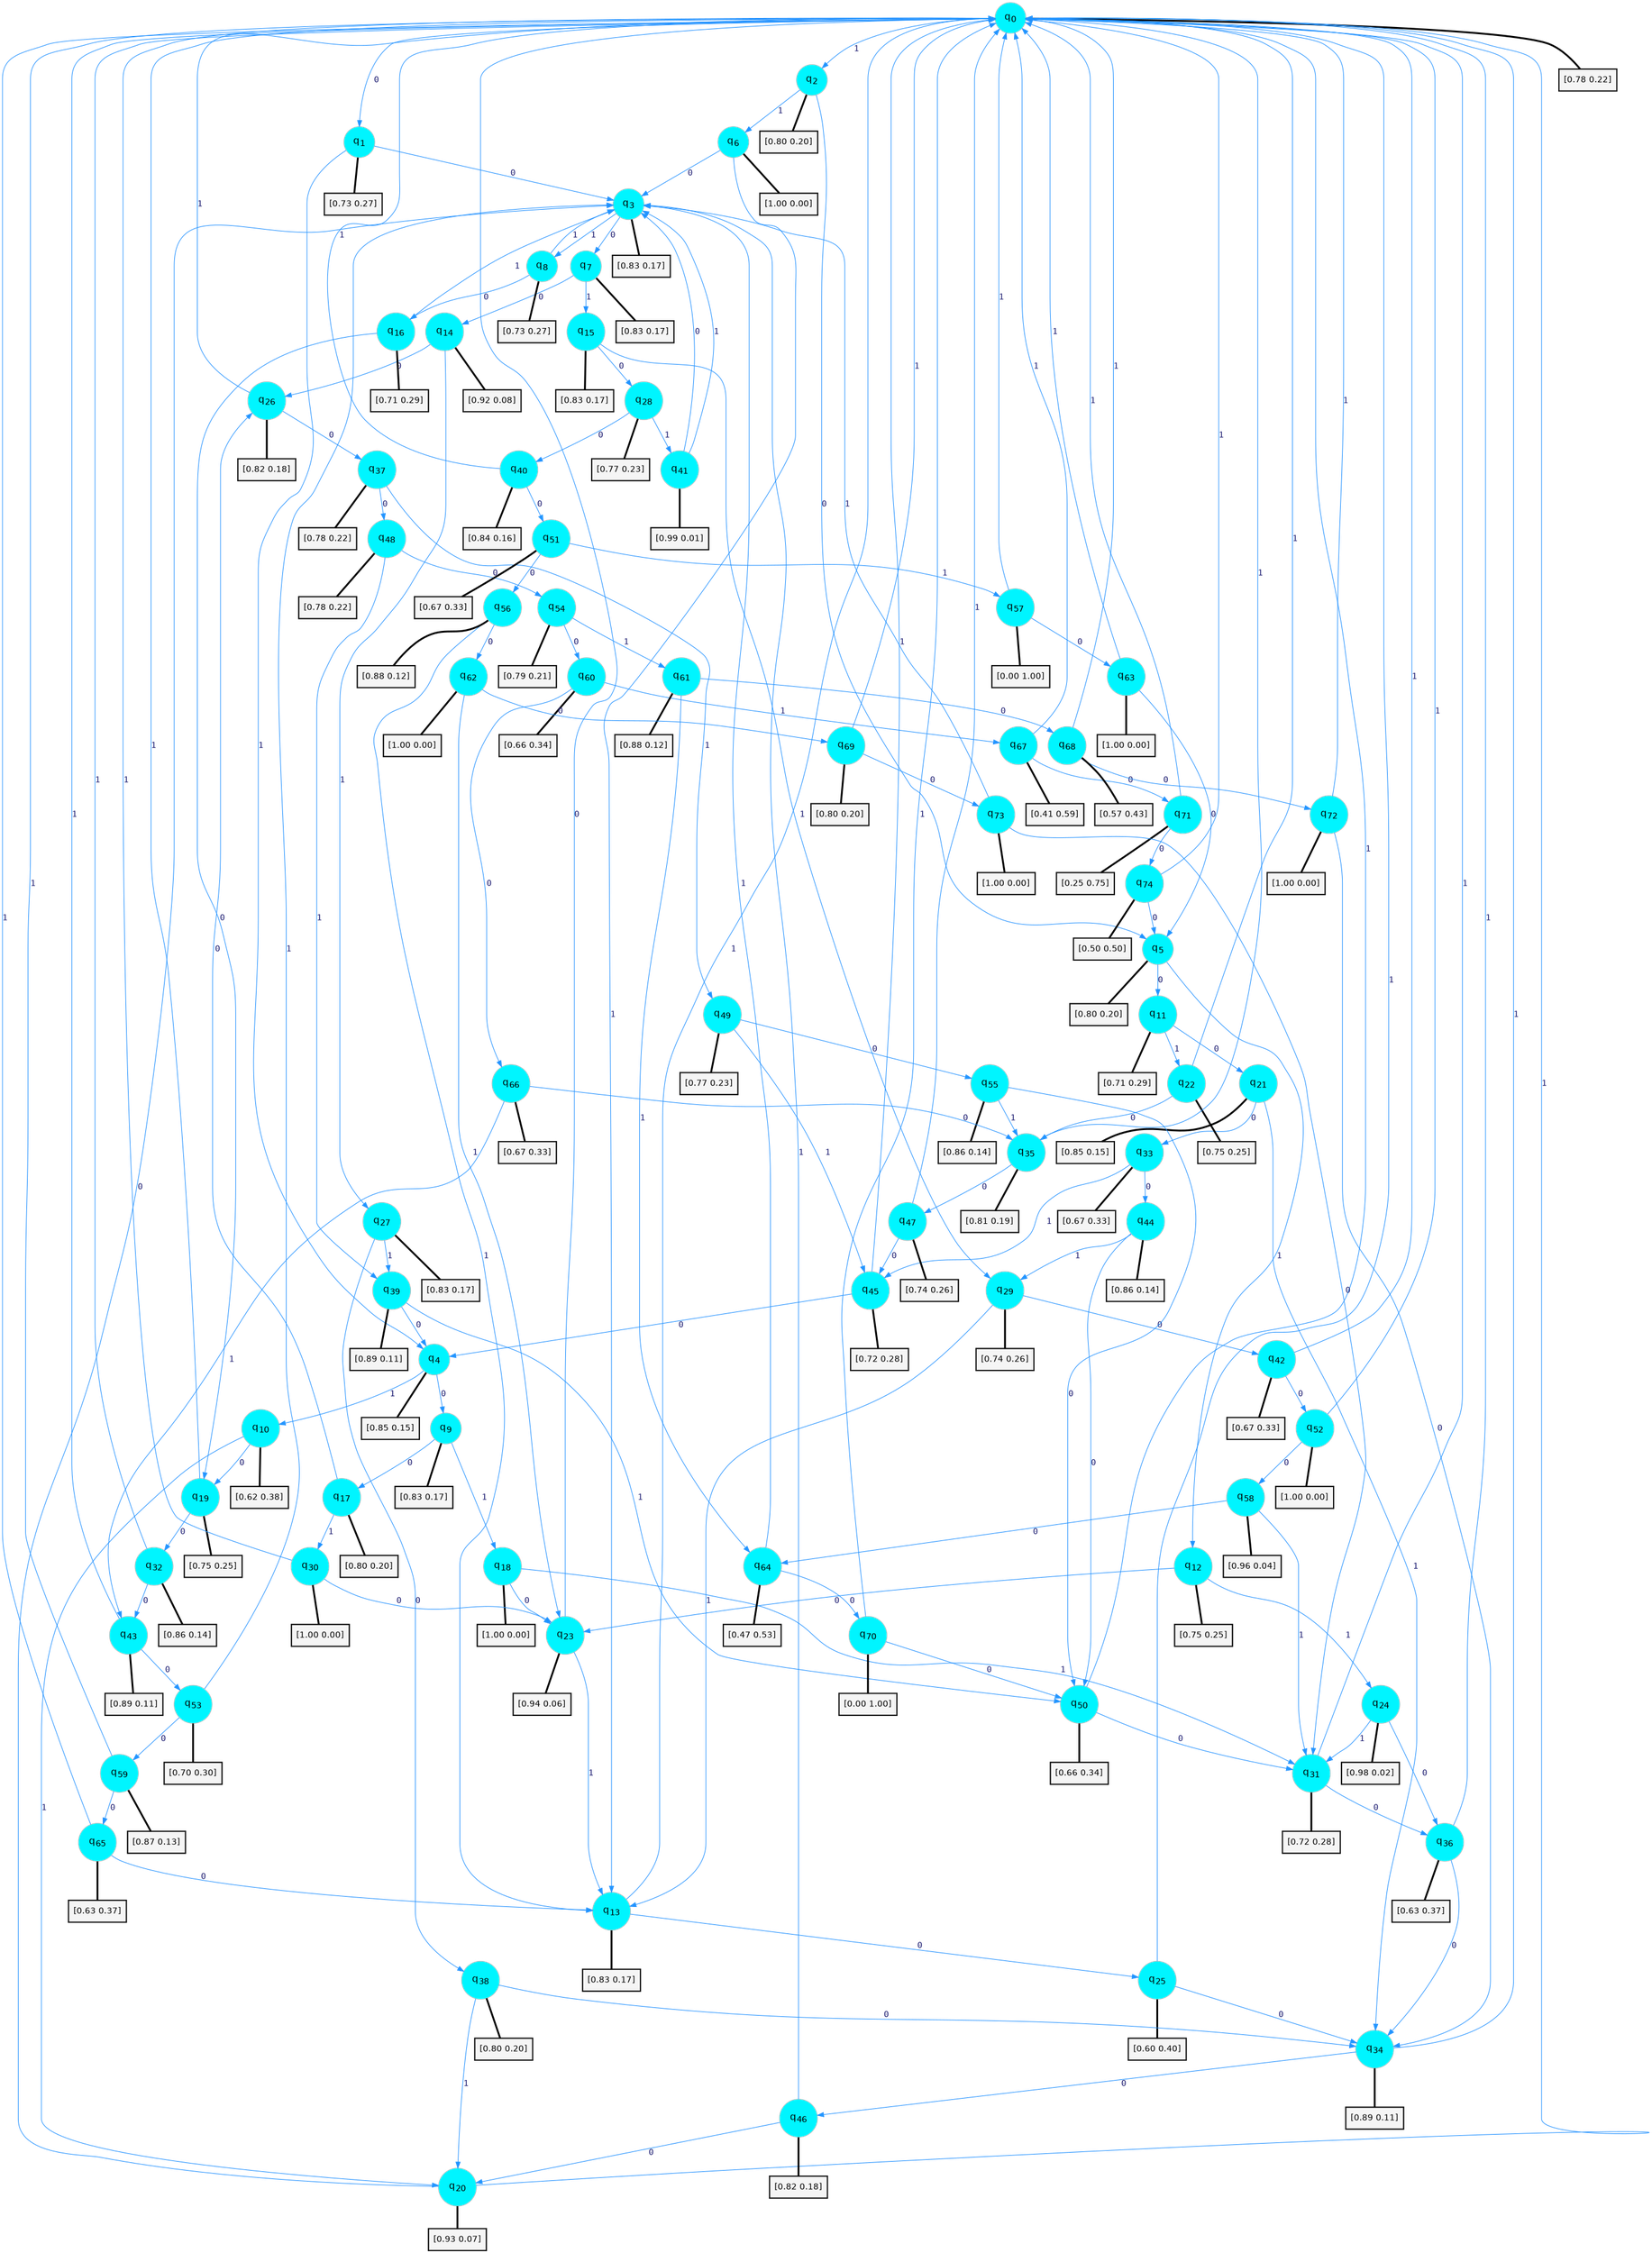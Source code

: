 digraph G {
graph [
bgcolor=transparent, dpi=300, rankdir=TD, size="40,25"];
node [
color=gray, fillcolor=turquoise1, fontcolor=black, fontname=Helvetica, fontsize=16, fontweight=bold, shape=circle, style=filled];
edge [
arrowsize=1, color=dodgerblue1, fontcolor=midnightblue, fontname=courier, fontweight=bold, penwidth=1, style=solid, weight=20];
0[label=<q<SUB>0</SUB>>];
1[label=<q<SUB>1</SUB>>];
2[label=<q<SUB>2</SUB>>];
3[label=<q<SUB>3</SUB>>];
4[label=<q<SUB>4</SUB>>];
5[label=<q<SUB>5</SUB>>];
6[label=<q<SUB>6</SUB>>];
7[label=<q<SUB>7</SUB>>];
8[label=<q<SUB>8</SUB>>];
9[label=<q<SUB>9</SUB>>];
10[label=<q<SUB>10</SUB>>];
11[label=<q<SUB>11</SUB>>];
12[label=<q<SUB>12</SUB>>];
13[label=<q<SUB>13</SUB>>];
14[label=<q<SUB>14</SUB>>];
15[label=<q<SUB>15</SUB>>];
16[label=<q<SUB>16</SUB>>];
17[label=<q<SUB>17</SUB>>];
18[label=<q<SUB>18</SUB>>];
19[label=<q<SUB>19</SUB>>];
20[label=<q<SUB>20</SUB>>];
21[label=<q<SUB>21</SUB>>];
22[label=<q<SUB>22</SUB>>];
23[label=<q<SUB>23</SUB>>];
24[label=<q<SUB>24</SUB>>];
25[label=<q<SUB>25</SUB>>];
26[label=<q<SUB>26</SUB>>];
27[label=<q<SUB>27</SUB>>];
28[label=<q<SUB>28</SUB>>];
29[label=<q<SUB>29</SUB>>];
30[label=<q<SUB>30</SUB>>];
31[label=<q<SUB>31</SUB>>];
32[label=<q<SUB>32</SUB>>];
33[label=<q<SUB>33</SUB>>];
34[label=<q<SUB>34</SUB>>];
35[label=<q<SUB>35</SUB>>];
36[label=<q<SUB>36</SUB>>];
37[label=<q<SUB>37</SUB>>];
38[label=<q<SUB>38</SUB>>];
39[label=<q<SUB>39</SUB>>];
40[label=<q<SUB>40</SUB>>];
41[label=<q<SUB>41</SUB>>];
42[label=<q<SUB>42</SUB>>];
43[label=<q<SUB>43</SUB>>];
44[label=<q<SUB>44</SUB>>];
45[label=<q<SUB>45</SUB>>];
46[label=<q<SUB>46</SUB>>];
47[label=<q<SUB>47</SUB>>];
48[label=<q<SUB>48</SUB>>];
49[label=<q<SUB>49</SUB>>];
50[label=<q<SUB>50</SUB>>];
51[label=<q<SUB>51</SUB>>];
52[label=<q<SUB>52</SUB>>];
53[label=<q<SUB>53</SUB>>];
54[label=<q<SUB>54</SUB>>];
55[label=<q<SUB>55</SUB>>];
56[label=<q<SUB>56</SUB>>];
57[label=<q<SUB>57</SUB>>];
58[label=<q<SUB>58</SUB>>];
59[label=<q<SUB>59</SUB>>];
60[label=<q<SUB>60</SUB>>];
61[label=<q<SUB>61</SUB>>];
62[label=<q<SUB>62</SUB>>];
63[label=<q<SUB>63</SUB>>];
64[label=<q<SUB>64</SUB>>];
65[label=<q<SUB>65</SUB>>];
66[label=<q<SUB>66</SUB>>];
67[label=<q<SUB>67</SUB>>];
68[label=<q<SUB>68</SUB>>];
69[label=<q<SUB>69</SUB>>];
70[label=<q<SUB>70</SUB>>];
71[label=<q<SUB>71</SUB>>];
72[label=<q<SUB>72</SUB>>];
73[label=<q<SUB>73</SUB>>];
74[label=<q<SUB>74</SUB>>];
75[label="[0.78 0.22]", shape=box,fontcolor=black, fontname=Helvetica, fontsize=14, penwidth=2, fillcolor=whitesmoke,color=black];
76[label="[0.73 0.27]", shape=box,fontcolor=black, fontname=Helvetica, fontsize=14, penwidth=2, fillcolor=whitesmoke,color=black];
77[label="[0.80 0.20]", shape=box,fontcolor=black, fontname=Helvetica, fontsize=14, penwidth=2, fillcolor=whitesmoke,color=black];
78[label="[0.83 0.17]", shape=box,fontcolor=black, fontname=Helvetica, fontsize=14, penwidth=2, fillcolor=whitesmoke,color=black];
79[label="[0.85 0.15]", shape=box,fontcolor=black, fontname=Helvetica, fontsize=14, penwidth=2, fillcolor=whitesmoke,color=black];
80[label="[0.80 0.20]", shape=box,fontcolor=black, fontname=Helvetica, fontsize=14, penwidth=2, fillcolor=whitesmoke,color=black];
81[label="[1.00 0.00]", shape=box,fontcolor=black, fontname=Helvetica, fontsize=14, penwidth=2, fillcolor=whitesmoke,color=black];
82[label="[0.83 0.17]", shape=box,fontcolor=black, fontname=Helvetica, fontsize=14, penwidth=2, fillcolor=whitesmoke,color=black];
83[label="[0.73 0.27]", shape=box,fontcolor=black, fontname=Helvetica, fontsize=14, penwidth=2, fillcolor=whitesmoke,color=black];
84[label="[0.83 0.17]", shape=box,fontcolor=black, fontname=Helvetica, fontsize=14, penwidth=2, fillcolor=whitesmoke,color=black];
85[label="[0.62 0.38]", shape=box,fontcolor=black, fontname=Helvetica, fontsize=14, penwidth=2, fillcolor=whitesmoke,color=black];
86[label="[0.71 0.29]", shape=box,fontcolor=black, fontname=Helvetica, fontsize=14, penwidth=2, fillcolor=whitesmoke,color=black];
87[label="[0.75 0.25]", shape=box,fontcolor=black, fontname=Helvetica, fontsize=14, penwidth=2, fillcolor=whitesmoke,color=black];
88[label="[0.83 0.17]", shape=box,fontcolor=black, fontname=Helvetica, fontsize=14, penwidth=2, fillcolor=whitesmoke,color=black];
89[label="[0.92 0.08]", shape=box,fontcolor=black, fontname=Helvetica, fontsize=14, penwidth=2, fillcolor=whitesmoke,color=black];
90[label="[0.83 0.17]", shape=box,fontcolor=black, fontname=Helvetica, fontsize=14, penwidth=2, fillcolor=whitesmoke,color=black];
91[label="[0.71 0.29]", shape=box,fontcolor=black, fontname=Helvetica, fontsize=14, penwidth=2, fillcolor=whitesmoke,color=black];
92[label="[0.80 0.20]", shape=box,fontcolor=black, fontname=Helvetica, fontsize=14, penwidth=2, fillcolor=whitesmoke,color=black];
93[label="[1.00 0.00]", shape=box,fontcolor=black, fontname=Helvetica, fontsize=14, penwidth=2, fillcolor=whitesmoke,color=black];
94[label="[0.75 0.25]", shape=box,fontcolor=black, fontname=Helvetica, fontsize=14, penwidth=2, fillcolor=whitesmoke,color=black];
95[label="[0.93 0.07]", shape=box,fontcolor=black, fontname=Helvetica, fontsize=14, penwidth=2, fillcolor=whitesmoke,color=black];
96[label="[0.85 0.15]", shape=box,fontcolor=black, fontname=Helvetica, fontsize=14, penwidth=2, fillcolor=whitesmoke,color=black];
97[label="[0.75 0.25]", shape=box,fontcolor=black, fontname=Helvetica, fontsize=14, penwidth=2, fillcolor=whitesmoke,color=black];
98[label="[0.94 0.06]", shape=box,fontcolor=black, fontname=Helvetica, fontsize=14, penwidth=2, fillcolor=whitesmoke,color=black];
99[label="[0.98 0.02]", shape=box,fontcolor=black, fontname=Helvetica, fontsize=14, penwidth=2, fillcolor=whitesmoke,color=black];
100[label="[0.60 0.40]", shape=box,fontcolor=black, fontname=Helvetica, fontsize=14, penwidth=2, fillcolor=whitesmoke,color=black];
101[label="[0.82 0.18]", shape=box,fontcolor=black, fontname=Helvetica, fontsize=14, penwidth=2, fillcolor=whitesmoke,color=black];
102[label="[0.83 0.17]", shape=box,fontcolor=black, fontname=Helvetica, fontsize=14, penwidth=2, fillcolor=whitesmoke,color=black];
103[label="[0.77 0.23]", shape=box,fontcolor=black, fontname=Helvetica, fontsize=14, penwidth=2, fillcolor=whitesmoke,color=black];
104[label="[0.74 0.26]", shape=box,fontcolor=black, fontname=Helvetica, fontsize=14, penwidth=2, fillcolor=whitesmoke,color=black];
105[label="[1.00 0.00]", shape=box,fontcolor=black, fontname=Helvetica, fontsize=14, penwidth=2, fillcolor=whitesmoke,color=black];
106[label="[0.72 0.28]", shape=box,fontcolor=black, fontname=Helvetica, fontsize=14, penwidth=2, fillcolor=whitesmoke,color=black];
107[label="[0.86 0.14]", shape=box,fontcolor=black, fontname=Helvetica, fontsize=14, penwidth=2, fillcolor=whitesmoke,color=black];
108[label="[0.67 0.33]", shape=box,fontcolor=black, fontname=Helvetica, fontsize=14, penwidth=2, fillcolor=whitesmoke,color=black];
109[label="[0.89 0.11]", shape=box,fontcolor=black, fontname=Helvetica, fontsize=14, penwidth=2, fillcolor=whitesmoke,color=black];
110[label="[0.81 0.19]", shape=box,fontcolor=black, fontname=Helvetica, fontsize=14, penwidth=2, fillcolor=whitesmoke,color=black];
111[label="[0.63 0.37]", shape=box,fontcolor=black, fontname=Helvetica, fontsize=14, penwidth=2, fillcolor=whitesmoke,color=black];
112[label="[0.78 0.22]", shape=box,fontcolor=black, fontname=Helvetica, fontsize=14, penwidth=2, fillcolor=whitesmoke,color=black];
113[label="[0.80 0.20]", shape=box,fontcolor=black, fontname=Helvetica, fontsize=14, penwidth=2, fillcolor=whitesmoke,color=black];
114[label="[0.89 0.11]", shape=box,fontcolor=black, fontname=Helvetica, fontsize=14, penwidth=2, fillcolor=whitesmoke,color=black];
115[label="[0.84 0.16]", shape=box,fontcolor=black, fontname=Helvetica, fontsize=14, penwidth=2, fillcolor=whitesmoke,color=black];
116[label="[0.99 0.01]", shape=box,fontcolor=black, fontname=Helvetica, fontsize=14, penwidth=2, fillcolor=whitesmoke,color=black];
117[label="[0.67 0.33]", shape=box,fontcolor=black, fontname=Helvetica, fontsize=14, penwidth=2, fillcolor=whitesmoke,color=black];
118[label="[0.89 0.11]", shape=box,fontcolor=black, fontname=Helvetica, fontsize=14, penwidth=2, fillcolor=whitesmoke,color=black];
119[label="[0.86 0.14]", shape=box,fontcolor=black, fontname=Helvetica, fontsize=14, penwidth=2, fillcolor=whitesmoke,color=black];
120[label="[0.72 0.28]", shape=box,fontcolor=black, fontname=Helvetica, fontsize=14, penwidth=2, fillcolor=whitesmoke,color=black];
121[label="[0.82 0.18]", shape=box,fontcolor=black, fontname=Helvetica, fontsize=14, penwidth=2, fillcolor=whitesmoke,color=black];
122[label="[0.74 0.26]", shape=box,fontcolor=black, fontname=Helvetica, fontsize=14, penwidth=2, fillcolor=whitesmoke,color=black];
123[label="[0.78 0.22]", shape=box,fontcolor=black, fontname=Helvetica, fontsize=14, penwidth=2, fillcolor=whitesmoke,color=black];
124[label="[0.77 0.23]", shape=box,fontcolor=black, fontname=Helvetica, fontsize=14, penwidth=2, fillcolor=whitesmoke,color=black];
125[label="[0.66 0.34]", shape=box,fontcolor=black, fontname=Helvetica, fontsize=14, penwidth=2, fillcolor=whitesmoke,color=black];
126[label="[0.67 0.33]", shape=box,fontcolor=black, fontname=Helvetica, fontsize=14, penwidth=2, fillcolor=whitesmoke,color=black];
127[label="[1.00 0.00]", shape=box,fontcolor=black, fontname=Helvetica, fontsize=14, penwidth=2, fillcolor=whitesmoke,color=black];
128[label="[0.70 0.30]", shape=box,fontcolor=black, fontname=Helvetica, fontsize=14, penwidth=2, fillcolor=whitesmoke,color=black];
129[label="[0.79 0.21]", shape=box,fontcolor=black, fontname=Helvetica, fontsize=14, penwidth=2, fillcolor=whitesmoke,color=black];
130[label="[0.86 0.14]", shape=box,fontcolor=black, fontname=Helvetica, fontsize=14, penwidth=2, fillcolor=whitesmoke,color=black];
131[label="[0.88 0.12]", shape=box,fontcolor=black, fontname=Helvetica, fontsize=14, penwidth=2, fillcolor=whitesmoke,color=black];
132[label="[0.00 1.00]", shape=box,fontcolor=black, fontname=Helvetica, fontsize=14, penwidth=2, fillcolor=whitesmoke,color=black];
133[label="[0.96 0.04]", shape=box,fontcolor=black, fontname=Helvetica, fontsize=14, penwidth=2, fillcolor=whitesmoke,color=black];
134[label="[0.87 0.13]", shape=box,fontcolor=black, fontname=Helvetica, fontsize=14, penwidth=2, fillcolor=whitesmoke,color=black];
135[label="[0.66 0.34]", shape=box,fontcolor=black, fontname=Helvetica, fontsize=14, penwidth=2, fillcolor=whitesmoke,color=black];
136[label="[0.88 0.12]", shape=box,fontcolor=black, fontname=Helvetica, fontsize=14, penwidth=2, fillcolor=whitesmoke,color=black];
137[label="[1.00 0.00]", shape=box,fontcolor=black, fontname=Helvetica, fontsize=14, penwidth=2, fillcolor=whitesmoke,color=black];
138[label="[1.00 0.00]", shape=box,fontcolor=black, fontname=Helvetica, fontsize=14, penwidth=2, fillcolor=whitesmoke,color=black];
139[label="[0.47 0.53]", shape=box,fontcolor=black, fontname=Helvetica, fontsize=14, penwidth=2, fillcolor=whitesmoke,color=black];
140[label="[0.63 0.37]", shape=box,fontcolor=black, fontname=Helvetica, fontsize=14, penwidth=2, fillcolor=whitesmoke,color=black];
141[label="[0.67 0.33]", shape=box,fontcolor=black, fontname=Helvetica, fontsize=14, penwidth=2, fillcolor=whitesmoke,color=black];
142[label="[0.41 0.59]", shape=box,fontcolor=black, fontname=Helvetica, fontsize=14, penwidth=2, fillcolor=whitesmoke,color=black];
143[label="[0.57 0.43]", shape=box,fontcolor=black, fontname=Helvetica, fontsize=14, penwidth=2, fillcolor=whitesmoke,color=black];
144[label="[0.80 0.20]", shape=box,fontcolor=black, fontname=Helvetica, fontsize=14, penwidth=2, fillcolor=whitesmoke,color=black];
145[label="[0.00 1.00]", shape=box,fontcolor=black, fontname=Helvetica, fontsize=14, penwidth=2, fillcolor=whitesmoke,color=black];
146[label="[0.25 0.75]", shape=box,fontcolor=black, fontname=Helvetica, fontsize=14, penwidth=2, fillcolor=whitesmoke,color=black];
147[label="[1.00 0.00]", shape=box,fontcolor=black, fontname=Helvetica, fontsize=14, penwidth=2, fillcolor=whitesmoke,color=black];
148[label="[1.00 0.00]", shape=box,fontcolor=black, fontname=Helvetica, fontsize=14, penwidth=2, fillcolor=whitesmoke,color=black];
149[label="[0.50 0.50]", shape=box,fontcolor=black, fontname=Helvetica, fontsize=14, penwidth=2, fillcolor=whitesmoke,color=black];
0->1 [label=0];
0->2 [label=1];
0->75 [arrowhead=none, penwidth=3,color=black];
1->3 [label=0];
1->4 [label=1];
1->76 [arrowhead=none, penwidth=3,color=black];
2->5 [label=0];
2->6 [label=1];
2->77 [arrowhead=none, penwidth=3,color=black];
3->7 [label=0];
3->8 [label=1];
3->78 [arrowhead=none, penwidth=3,color=black];
4->9 [label=0];
4->10 [label=1];
4->79 [arrowhead=none, penwidth=3,color=black];
5->11 [label=0];
5->12 [label=1];
5->80 [arrowhead=none, penwidth=3,color=black];
6->3 [label=0];
6->13 [label=1];
6->81 [arrowhead=none, penwidth=3,color=black];
7->14 [label=0];
7->15 [label=1];
7->82 [arrowhead=none, penwidth=3,color=black];
8->16 [label=0];
8->3 [label=1];
8->83 [arrowhead=none, penwidth=3,color=black];
9->17 [label=0];
9->18 [label=1];
9->84 [arrowhead=none, penwidth=3,color=black];
10->19 [label=0];
10->20 [label=1];
10->85 [arrowhead=none, penwidth=3,color=black];
11->21 [label=0];
11->22 [label=1];
11->86 [arrowhead=none, penwidth=3,color=black];
12->23 [label=0];
12->24 [label=1];
12->87 [arrowhead=none, penwidth=3,color=black];
13->25 [label=0];
13->0 [label=1];
13->88 [arrowhead=none, penwidth=3,color=black];
14->26 [label=0];
14->27 [label=1];
14->89 [arrowhead=none, penwidth=3,color=black];
15->28 [label=0];
15->29 [label=1];
15->90 [arrowhead=none, penwidth=3,color=black];
16->19 [label=0];
16->3 [label=1];
16->91 [arrowhead=none, penwidth=3,color=black];
17->26 [label=0];
17->30 [label=1];
17->92 [arrowhead=none, penwidth=3,color=black];
18->23 [label=0];
18->31 [label=1];
18->93 [arrowhead=none, penwidth=3,color=black];
19->32 [label=0];
19->0 [label=1];
19->94 [arrowhead=none, penwidth=3,color=black];
20->3 [label=0];
20->0 [label=1];
20->95 [arrowhead=none, penwidth=3,color=black];
21->33 [label=0];
21->34 [label=1];
21->96 [arrowhead=none, penwidth=3,color=black];
22->35 [label=0];
22->0 [label=1];
22->97 [arrowhead=none, penwidth=3,color=black];
23->0 [label=0];
23->13 [label=1];
23->98 [arrowhead=none, penwidth=3,color=black];
24->36 [label=0];
24->31 [label=1];
24->99 [arrowhead=none, penwidth=3,color=black];
25->34 [label=0];
25->0 [label=1];
25->100 [arrowhead=none, penwidth=3,color=black];
26->37 [label=0];
26->0 [label=1];
26->101 [arrowhead=none, penwidth=3,color=black];
27->38 [label=0];
27->39 [label=1];
27->102 [arrowhead=none, penwidth=3,color=black];
28->40 [label=0];
28->41 [label=1];
28->103 [arrowhead=none, penwidth=3,color=black];
29->42 [label=0];
29->13 [label=1];
29->104 [arrowhead=none, penwidth=3,color=black];
30->23 [label=0];
30->0 [label=1];
30->105 [arrowhead=none, penwidth=3,color=black];
31->36 [label=0];
31->0 [label=1];
31->106 [arrowhead=none, penwidth=3,color=black];
32->43 [label=0];
32->0 [label=1];
32->107 [arrowhead=none, penwidth=3,color=black];
33->44 [label=0];
33->45 [label=1];
33->108 [arrowhead=none, penwidth=3,color=black];
34->46 [label=0];
34->0 [label=1];
34->109 [arrowhead=none, penwidth=3,color=black];
35->47 [label=0];
35->0 [label=1];
35->110 [arrowhead=none, penwidth=3,color=black];
36->34 [label=0];
36->0 [label=1];
36->111 [arrowhead=none, penwidth=3,color=black];
37->48 [label=0];
37->49 [label=1];
37->112 [arrowhead=none, penwidth=3,color=black];
38->34 [label=0];
38->20 [label=1];
38->113 [arrowhead=none, penwidth=3,color=black];
39->4 [label=0];
39->50 [label=1];
39->114 [arrowhead=none, penwidth=3,color=black];
40->51 [label=0];
40->0 [label=1];
40->115 [arrowhead=none, penwidth=3,color=black];
41->3 [label=0];
41->3 [label=1];
41->116 [arrowhead=none, penwidth=3,color=black];
42->52 [label=0];
42->0 [label=1];
42->117 [arrowhead=none, penwidth=3,color=black];
43->53 [label=0];
43->0 [label=1];
43->118 [arrowhead=none, penwidth=3,color=black];
44->50 [label=0];
44->29 [label=1];
44->119 [arrowhead=none, penwidth=3,color=black];
45->4 [label=0];
45->0 [label=1];
45->120 [arrowhead=none, penwidth=3,color=black];
46->20 [label=0];
46->3 [label=1];
46->121 [arrowhead=none, penwidth=3,color=black];
47->45 [label=0];
47->0 [label=1];
47->122 [arrowhead=none, penwidth=3,color=black];
48->54 [label=0];
48->39 [label=1];
48->123 [arrowhead=none, penwidth=3,color=black];
49->55 [label=0];
49->45 [label=1];
49->124 [arrowhead=none, penwidth=3,color=black];
50->31 [label=0];
50->0 [label=1];
50->125 [arrowhead=none, penwidth=3,color=black];
51->56 [label=0];
51->57 [label=1];
51->126 [arrowhead=none, penwidth=3,color=black];
52->58 [label=0];
52->0 [label=1];
52->127 [arrowhead=none, penwidth=3,color=black];
53->59 [label=0];
53->3 [label=1];
53->128 [arrowhead=none, penwidth=3,color=black];
54->60 [label=0];
54->61 [label=1];
54->129 [arrowhead=none, penwidth=3,color=black];
55->50 [label=0];
55->35 [label=1];
55->130 [arrowhead=none, penwidth=3,color=black];
56->62 [label=0];
56->13 [label=1];
56->131 [arrowhead=none, penwidth=3,color=black];
57->63 [label=0];
57->0 [label=1];
57->132 [arrowhead=none, penwidth=3,color=black];
58->64 [label=0];
58->31 [label=1];
58->133 [arrowhead=none, penwidth=3,color=black];
59->65 [label=0];
59->0 [label=1];
59->134 [arrowhead=none, penwidth=3,color=black];
60->66 [label=0];
60->67 [label=1];
60->135 [arrowhead=none, penwidth=3,color=black];
61->68 [label=0];
61->64 [label=1];
61->136 [arrowhead=none, penwidth=3,color=black];
62->69 [label=0];
62->23 [label=1];
62->137 [arrowhead=none, penwidth=3,color=black];
63->5 [label=0];
63->0 [label=1];
63->138 [arrowhead=none, penwidth=3,color=black];
64->70 [label=0];
64->3 [label=1];
64->139 [arrowhead=none, penwidth=3,color=black];
65->13 [label=0];
65->0 [label=1];
65->140 [arrowhead=none, penwidth=3,color=black];
66->35 [label=0];
66->43 [label=1];
66->141 [arrowhead=none, penwidth=3,color=black];
67->71 [label=0];
67->0 [label=1];
67->142 [arrowhead=none, penwidth=3,color=black];
68->72 [label=0];
68->0 [label=1];
68->143 [arrowhead=none, penwidth=3,color=black];
69->73 [label=0];
69->0 [label=1];
69->144 [arrowhead=none, penwidth=3,color=black];
70->50 [label=0];
70->0 [label=1];
70->145 [arrowhead=none, penwidth=3,color=black];
71->74 [label=0];
71->0 [label=1];
71->146 [arrowhead=none, penwidth=3,color=black];
72->34 [label=0];
72->0 [label=1];
72->147 [arrowhead=none, penwidth=3,color=black];
73->31 [label=0];
73->3 [label=1];
73->148 [arrowhead=none, penwidth=3,color=black];
74->5 [label=0];
74->0 [label=1];
74->149 [arrowhead=none, penwidth=3,color=black];
}

